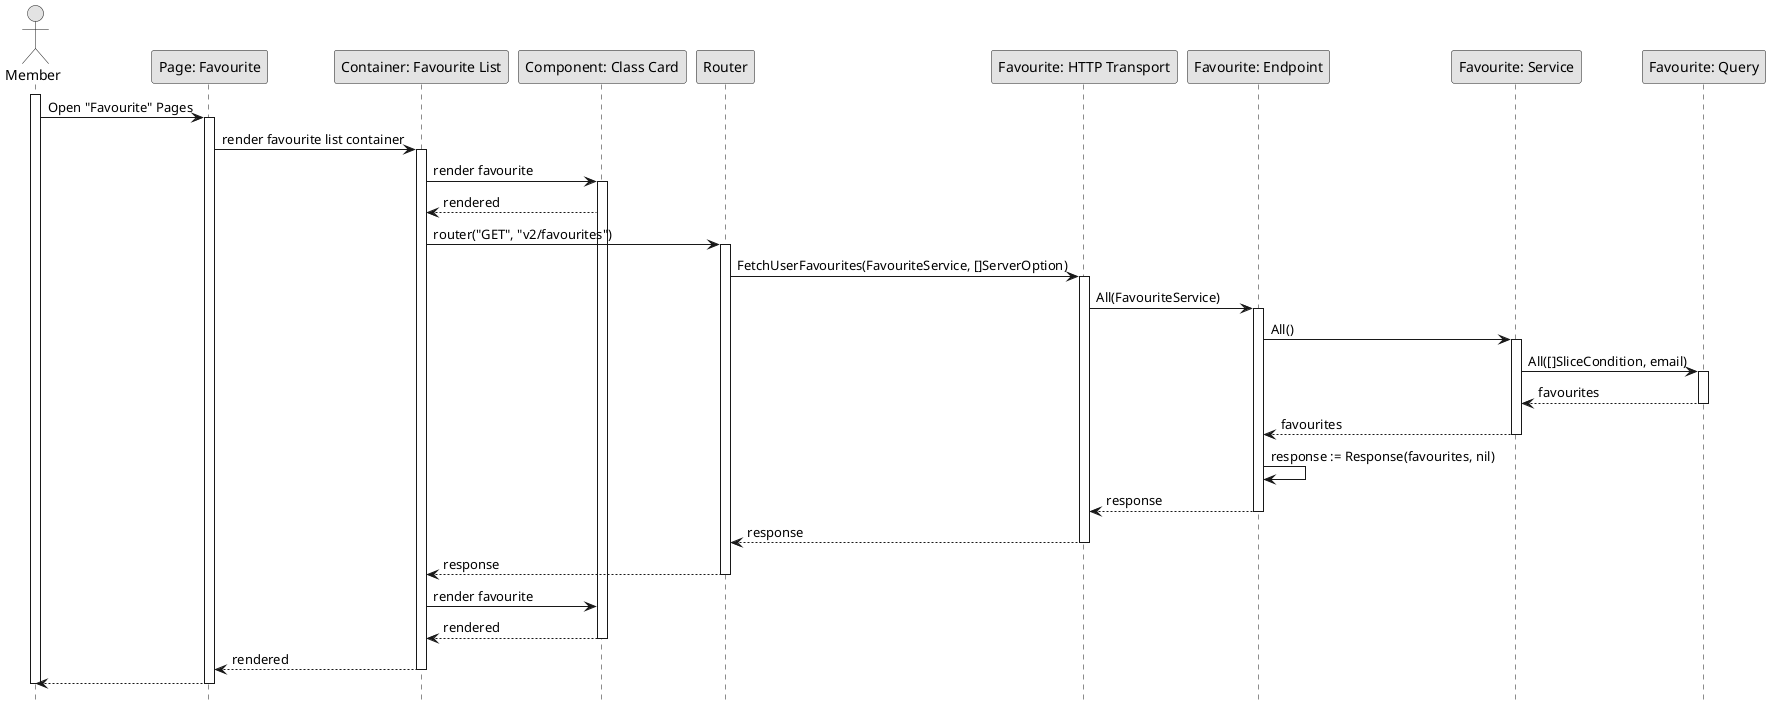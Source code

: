 @startuml GetFavourite

skinparam Monochrome true
skinparam Shadowing false
hide footbox

actor Member
participant "Page: Favourite" as FavouritePage
participant "Container: Favourite List" as FavouriteListContainer
participant "Component: Class Card" as ClassCard
participant "Router" as Router
participant "Favourite: HTTP Transport" as FavouriteHTTPTransport
participant "Favourite: Endpoint" as FavouriteEndpoint
participant "Favourite: Service" as FavouriteService
participant "Favourite: Query" as FavouriteQuery

activate Member

Member->FavouritePage: Open "Favourite" Pages
activate FavouritePage
FavouritePage->FavouriteListContainer: render favourite list container
activate FavouriteListContainer
FavouriteListContainer->ClassCard: render favourite
activate ClassCard
ClassCard-->FavouriteListContainer: rendered
FavouriteListContainer->Router: router("GET", "v2/favourites")
activate Router
Router->FavouriteHTTPTransport: FetchUserFavourites(FavouriteService, []ServerOption)
activate FavouriteHTTPTransport
FavouriteHTTPTransport->FavouriteEndpoint: All(FavouriteService)
activate FavouriteEndpoint
FavouriteEndpoint->FavouriteService: All()
activate FavouriteService
FavouriteService->FavouriteQuery: All([]SliceCondition, email)
activate FavouriteQuery
FavouriteQuery-->FavouriteService: favourites
deactivate FavouriteQuery
FavouriteService-->FavouriteEndpoint: favourites
deactivate FavouriteService
FavouriteEndpoint->FavouriteEndpoint: response := Response(favourites, nil)
FavouriteEndpoint-->FavouriteHTTPTransport: response
deactivate FavouriteEndpoint
FavouriteHTTPTransport-->Router: response
deactivate FavouriteHTTPTransport
Router-->FavouriteListContainer: response
deactivate Router
FavouriteListContainer->ClassCard: render favourite
ClassCard-->FavouriteListContainer: rendered
deactivate ClassCard
FavouriteListContainer-->FavouritePage: rendered
deactivate FavouriteListContainer
FavouritePage-->Member
deactivate FavouritePage

deactivate Member

@enduml